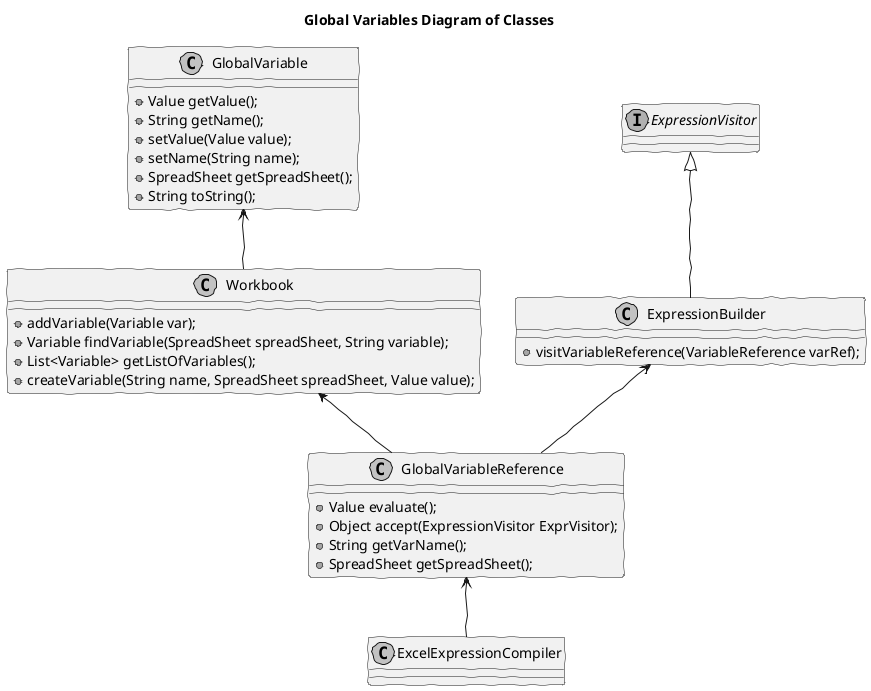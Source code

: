 @startuml lang02_02_dc.png
skinparam handwritten true
skinparam monochrome true
skinparam packageStyle rect
skinparam defaultFontName FG Virgil
skinparam shadowing false

title Global Variables Diagram of Classes


class GlobalVariable{
	+Value getValue();
	+String getName();
	+setValue(Value value);
	+setName(String name);
	+SpreadSheet getSpreadSheet();
	+String toString();

}

class GlobalVariableReference{
	+Value evaluate();
	+Object accept(ExpressionVisitor ExprVisitor);
	+String getVarName();
	+SpreadSheet getSpreadSheet();
}

class Workbook{
	+addVariable(Variable var);
	+Variable findVariable(SpreadSheet spreadSheet, String variable);
	+List<Variable> getListOfVariables();
	+createVariable(String name, SpreadSheet spreadSheet, Value value);
}

interface ExpressionVisitor{
}

class ExpressionBuilder{
	+visitVariableReference(VariableReference varRef);
}



ExpressionVisitor <|-- ExpressionBuilder

GlobalVariableReference <-- ExcelExpressionCompiler

Workbook <--GlobalVariableReference

GlobalVariable <-- Workbook

ExpressionBuilder <-- GlobalVariableReference


@enduml
